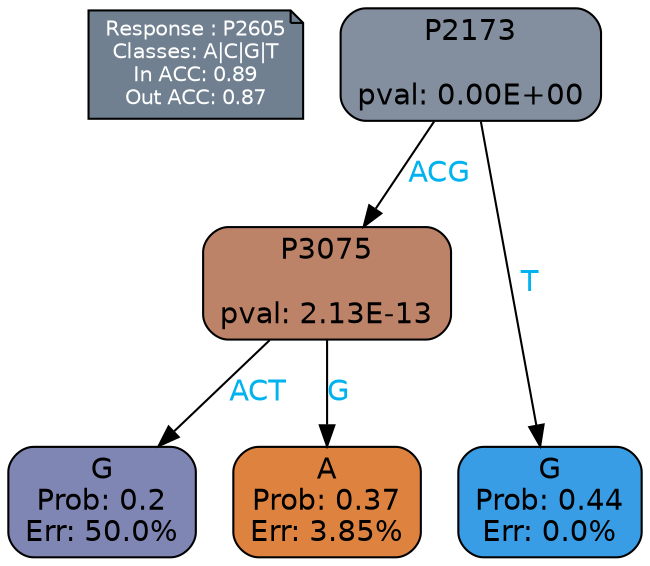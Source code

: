 digraph Tree {
node [shape=box, style="filled, rounded", color="black", fontname=helvetica] ;
graph [ranksep=equally, splines=polylines, bgcolor=transparent, dpi=600] ;
edge [fontname=helvetica] ;
LEGEND [label="Response : P2605
Classes: A|C|G|T
In ACC: 0.89
Out ACC: 0.87
",shape=note,align=left,style=filled,fillcolor="slategray",fontcolor="white",fontsize=10];1 [label="P2173

pval: 0.00E+00", fillcolor="#838e9e"] ;
2 [label="P3075

pval: 2.13E-13", fillcolor="#bd8368"] ;
3 [label="G
Prob: 0.2
Err: 50.0%", fillcolor="#8086b3"] ;
4 [label="A
Prob: 0.37
Err: 3.85%", fillcolor="#de823f"] ;
5 [label="G
Prob: 0.44
Err: 0.0%", fillcolor="#399de5"] ;
1 -> 2 [label="ACG",fontcolor=deepskyblue2] ;
1 -> 5 [label="T",fontcolor=deepskyblue2] ;
2 -> 3 [label="ACT",fontcolor=deepskyblue2] ;
2 -> 4 [label="G",fontcolor=deepskyblue2] ;
{rank = same; 3;4;5;}{rank = same; LEGEND;1;}}